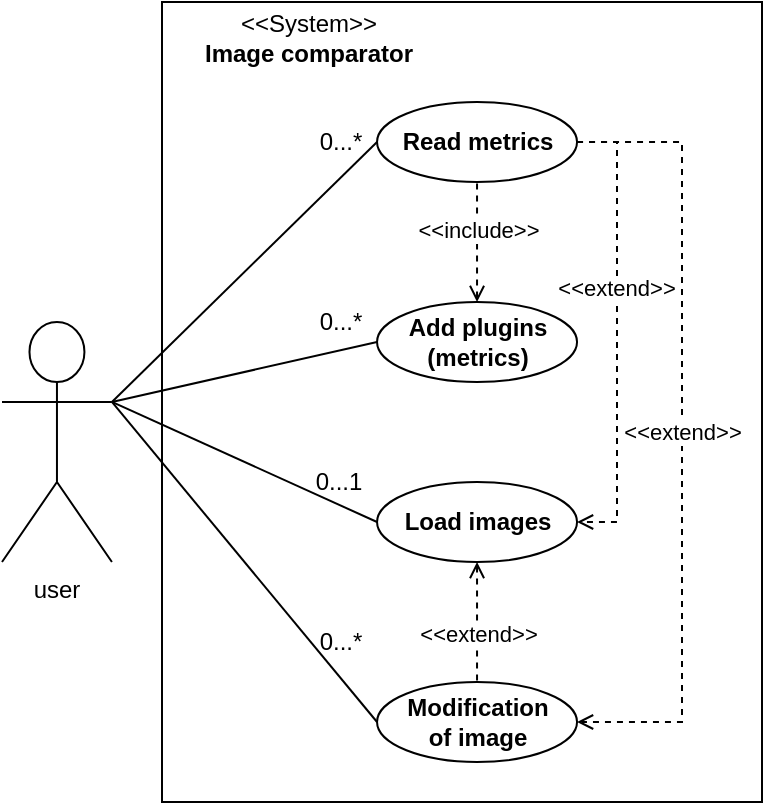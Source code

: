 <mxfile version="13.10.0" type="github">
  <diagram id="4E2jmWBKLAcAUtoYkzZ4" name="Page-1">
    <mxGraphModel dx="728" dy="573" grid="1" gridSize="10" guides="1" tooltips="1" connect="1" arrows="1" fold="1" page="1" pageScale="1" pageWidth="827" pageHeight="1169" math="0" shadow="0">
      <root>
        <mxCell id="0" />
        <mxCell id="1" parent="0" />
        <mxCell id="nXOippEdnn_hcF0GM1vF-25" value="" style="rounded=0;whiteSpace=wrap;html=1;" parent="1" vertex="1">
          <mxGeometry x="120" y="40" width="300" height="400" as="geometry" />
        </mxCell>
        <mxCell id="nXOippEdnn_hcF0GM1vF-20" style="rounded=0;orthogonalLoop=1;jettySize=auto;html=1;exitX=1;exitY=0.333;exitDx=0;exitDy=0;exitPerimeter=0;entryX=0;entryY=0.5;entryDx=0;entryDy=0;endArrow=none;endFill=0;" parent="1" source="nXOippEdnn_hcF0GM1vF-1" target="nXOippEdnn_hcF0GM1vF-5" edge="1">
          <mxGeometry relative="1" as="geometry" />
        </mxCell>
        <mxCell id="nXOippEdnn_hcF0GM1vF-21" style="edgeStyle=none;rounded=0;orthogonalLoop=1;jettySize=auto;html=1;exitX=1;exitY=0.333;exitDx=0;exitDy=0;exitPerimeter=0;entryX=0;entryY=0.5;entryDx=0;entryDy=0;endArrow=none;endFill=0;" parent="1" source="nXOippEdnn_hcF0GM1vF-1" target="nXOippEdnn_hcF0GM1vF-6" edge="1">
          <mxGeometry relative="1" as="geometry" />
        </mxCell>
        <mxCell id="nXOippEdnn_hcF0GM1vF-22" style="edgeStyle=none;rounded=0;orthogonalLoop=1;jettySize=auto;html=1;exitX=1;exitY=0.333;exitDx=0;exitDy=0;exitPerimeter=0;entryX=0;entryY=0.5;entryDx=0;entryDy=0;endArrow=none;endFill=0;" parent="1" source="nXOippEdnn_hcF0GM1vF-1" target="nXOippEdnn_hcF0GM1vF-7" edge="1">
          <mxGeometry relative="1" as="geometry" />
        </mxCell>
        <mxCell id="nXOippEdnn_hcF0GM1vF-1" value="user" style="shape=umlActor;verticalLabelPosition=bottom;verticalAlign=top;html=1;outlineConnect=0;rotation=0;direction=east;horizontal=1;" parent="1" vertex="1">
          <mxGeometry x="40" y="200" width="54.96" height="120" as="geometry" />
        </mxCell>
        <mxCell id="nXOippEdnn_hcF0GM1vF-16" value="&amp;lt;&amp;lt;include&amp;gt;&amp;gt;" style="edgeStyle=orthogonalEdgeStyle;rounded=0;orthogonalLoop=1;jettySize=auto;html=1;dashed=1;startArrow=open;startFill=0;endArrow=none;endFill=0;" parent="1" source="nXOippEdnn_hcF0GM1vF-5" target="nXOippEdnn_hcF0GM1vF-15" edge="1">
          <mxGeometry x="0.2" relative="1" as="geometry">
            <mxPoint as="offset" />
          </mxGeometry>
        </mxCell>
        <mxCell id="nXOippEdnn_hcF0GM1vF-5" value="Add plugins (metrics)" style="ellipse;whiteSpace=wrap;html=1;fontStyle=1" parent="1" vertex="1">
          <mxGeometry x="227.52" y="190" width="100" height="40" as="geometry" />
        </mxCell>
        <mxCell id="nXOippEdnn_hcF0GM1vF-6" value="Load images" style="ellipse;whiteSpace=wrap;html=1;fontStyle=1" parent="1" vertex="1">
          <mxGeometry x="227.52" y="280" width="100" height="40" as="geometry" />
        </mxCell>
        <mxCell id="nXOippEdnn_hcF0GM1vF-17" value="&amp;lt;&amp;lt;extend&amp;gt;&amp;gt;" style="edgeStyle=orthogonalEdgeStyle;rounded=0;orthogonalLoop=1;jettySize=auto;html=1;exitX=1;exitY=0.5;exitDx=0;exitDy=0;entryX=1;entryY=0.5;entryDx=0;entryDy=0;dashed=1;endArrow=open;endFill=0;" parent="1" source="nXOippEdnn_hcF0GM1vF-15" target="nXOippEdnn_hcF0GM1vF-7" edge="1">
          <mxGeometry relative="1" as="geometry">
            <Array as="points">
              <mxPoint x="380" y="110" />
              <mxPoint x="380" y="400" />
            </Array>
          </mxGeometry>
        </mxCell>
        <mxCell id="nXOippEdnn_hcF0GM1vF-32" value="&amp;lt;&amp;lt;extend&amp;gt;&amp;gt;" style="edgeStyle=none;rounded=0;orthogonalLoop=1;jettySize=auto;html=1;exitX=0.5;exitY=1;exitDx=0;exitDy=0;entryX=0.5;entryY=0;entryDx=0;entryDy=0;startArrow=open;startFill=0;endArrow=none;endFill=0;dashed=1;" parent="1" source="nXOippEdnn_hcF0GM1vF-6" target="nXOippEdnn_hcF0GM1vF-7" edge="1">
          <mxGeometry x="0.2" relative="1" as="geometry">
            <mxPoint as="offset" />
          </mxGeometry>
        </mxCell>
        <mxCell id="nXOippEdnn_hcF0GM1vF-7" value="Modification&lt;br&gt;of image" style="ellipse;whiteSpace=wrap;html=1;fontStyle=1" parent="1" vertex="1">
          <mxGeometry x="227.52" y="380" width="100" height="40" as="geometry" />
        </mxCell>
        <mxCell id="EPxkR0Llsqam8DyT5YAY-1" style="edgeStyle=orthogonalEdgeStyle;rounded=0;orthogonalLoop=1;jettySize=auto;html=1;exitX=1;exitY=0.5;exitDx=0;exitDy=0;entryX=1;entryY=0.5;entryDx=0;entryDy=0;dashed=1;endArrow=open;endFill=0;" edge="1" parent="1" source="nXOippEdnn_hcF0GM1vF-15" target="nXOippEdnn_hcF0GM1vF-6">
          <mxGeometry relative="1" as="geometry" />
        </mxCell>
        <mxCell id="EPxkR0Llsqam8DyT5YAY-2" value="&amp;lt;&amp;lt;extend&amp;gt;&amp;gt;" style="edgeLabel;html=1;align=center;verticalAlign=middle;resizable=0;points=[];" vertex="1" connectable="0" parent="EPxkR0Llsqam8DyT5YAY-1">
          <mxGeometry x="-0.113" y="-1" relative="1" as="geometry">
            <mxPoint y="-8.9" as="offset" />
          </mxGeometry>
        </mxCell>
        <mxCell id="nXOippEdnn_hcF0GM1vF-15" value="Read metrics" style="ellipse;whiteSpace=wrap;html=1;fontStyle=1" parent="1" vertex="1">
          <mxGeometry x="227.52" y="90" width="100" height="40" as="geometry" />
        </mxCell>
        <mxCell id="nXOippEdnn_hcF0GM1vF-18" value="" style="endArrow=none;html=1;entryX=0;entryY=0.5;entryDx=0;entryDy=0;exitX=1;exitY=0.333;exitDx=0;exitDy=0;exitPerimeter=0;" parent="1" source="nXOippEdnn_hcF0GM1vF-1" target="nXOippEdnn_hcF0GM1vF-15" edge="1">
          <mxGeometry width="50" height="50" relative="1" as="geometry">
            <mxPoint x="280" y="350" as="sourcePoint" />
            <mxPoint x="330" y="300" as="targetPoint" />
          </mxGeometry>
        </mxCell>
        <mxCell id="nXOippEdnn_hcF0GM1vF-24" value="0...*" style="text;html=1;align=center;verticalAlign=middle;resizable=0;points=[];autosize=1;" parent="1" vertex="1">
          <mxGeometry x="189.3" y="350" width="40" height="20" as="geometry" />
        </mxCell>
        <mxCell id="nXOippEdnn_hcF0GM1vF-26" value="&amp;lt;&amp;lt;System&amp;gt;&amp;gt;&lt;br&gt;&lt;b&gt;Image comparator&lt;/b&gt;" style="text;html=1;align=center;verticalAlign=middle;resizable=0;points=[];autosize=1;" parent="1" vertex="1">
          <mxGeometry x="133" y="43" width="120" height="30" as="geometry" />
        </mxCell>
        <mxCell id="nXOippEdnn_hcF0GM1vF-28" value="0...*" style="text;html=1;align=center;verticalAlign=middle;resizable=0;points=[];autosize=1;" parent="1" vertex="1">
          <mxGeometry x="189.3" y="100" width="40" height="20" as="geometry" />
        </mxCell>
        <mxCell id="nXOippEdnn_hcF0GM1vF-29" value="0...1" style="text;html=1;align=center;verticalAlign=middle;resizable=0;points=[];autosize=1;" parent="1" vertex="1">
          <mxGeometry x="187.52" y="270" width="40" height="20" as="geometry" />
        </mxCell>
        <mxCell id="nXOippEdnn_hcF0GM1vF-30" value="0...*" style="text;html=1;align=center;verticalAlign=middle;resizable=0;points=[];autosize=1;" parent="1" vertex="1">
          <mxGeometry x="189.3" y="190" width="40" height="20" as="geometry" />
        </mxCell>
      </root>
    </mxGraphModel>
  </diagram>
</mxfile>
